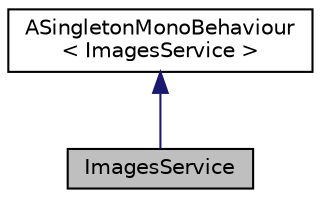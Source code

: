 digraph "ImagesService"
{
  edge [fontname="Helvetica",fontsize="10",labelfontname="Helvetica",labelfontsize="10"];
  node [fontname="Helvetica",fontsize="10",shape=record];
  Node2 [label="ImagesService",height=0.2,width=0.4,color="black", fillcolor="grey75", style="filled", fontcolor="black"];
  Node3 -> Node2 [dir="back",color="midnightblue",fontsize="10",style="solid"];
  Node3 [label="ASingletonMonoBehaviour\l\< ImagesService \>",height=0.2,width=0.4,color="black", fillcolor="white", style="filled",URL="$class_blood_of_evil_1_1_utilities_1_1_a_singleton_mono_behaviour.html"];
}
